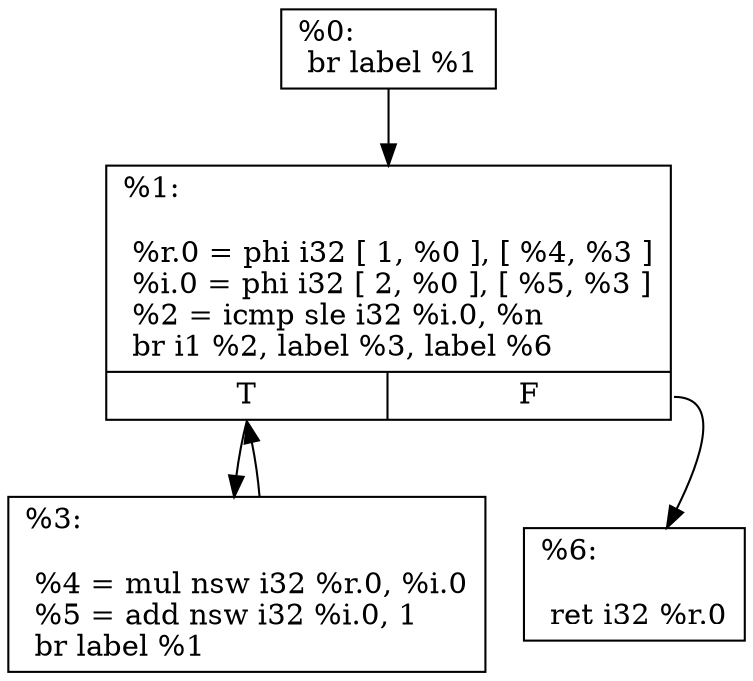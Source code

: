 digraph "CFG for 'fact' function" {
	Node0xe03ee0 [shape=record,label="{%0:\l  br label %1\l}"];
	Node0xe03ee0 -> Node0xe03480;
	Node0xe03480 [shape=record,label="{%1:\l\l  %r.0 = phi i32 [ 1, %0 ], [ %4, %3 ]\l  %i.0 = phi i32 [ 2, %0 ], [ %5, %3 ]\l  %2 = icmp sle i32 %i.0, %n\l  br i1 %2, label %3, label %6\l|{<s0>T|<s1>F}}"];
	Node0xe03480:s0 -> Node0xe034b0;
	Node0xe03480:s1 -> Node0xe034e0;
	Node0xe034b0 [shape=record,label="{%3:\l\l  %4 = mul nsw i32 %r.0, %i.0\l  %5 = add nsw i32 %i.0, 1\l  br label %1\l}"];
	Node0xe034b0 -> Node0xe03480;
	Node0xe034e0 [shape=record,label="{%6:\l\l  ret i32 %r.0\l}"];
}
